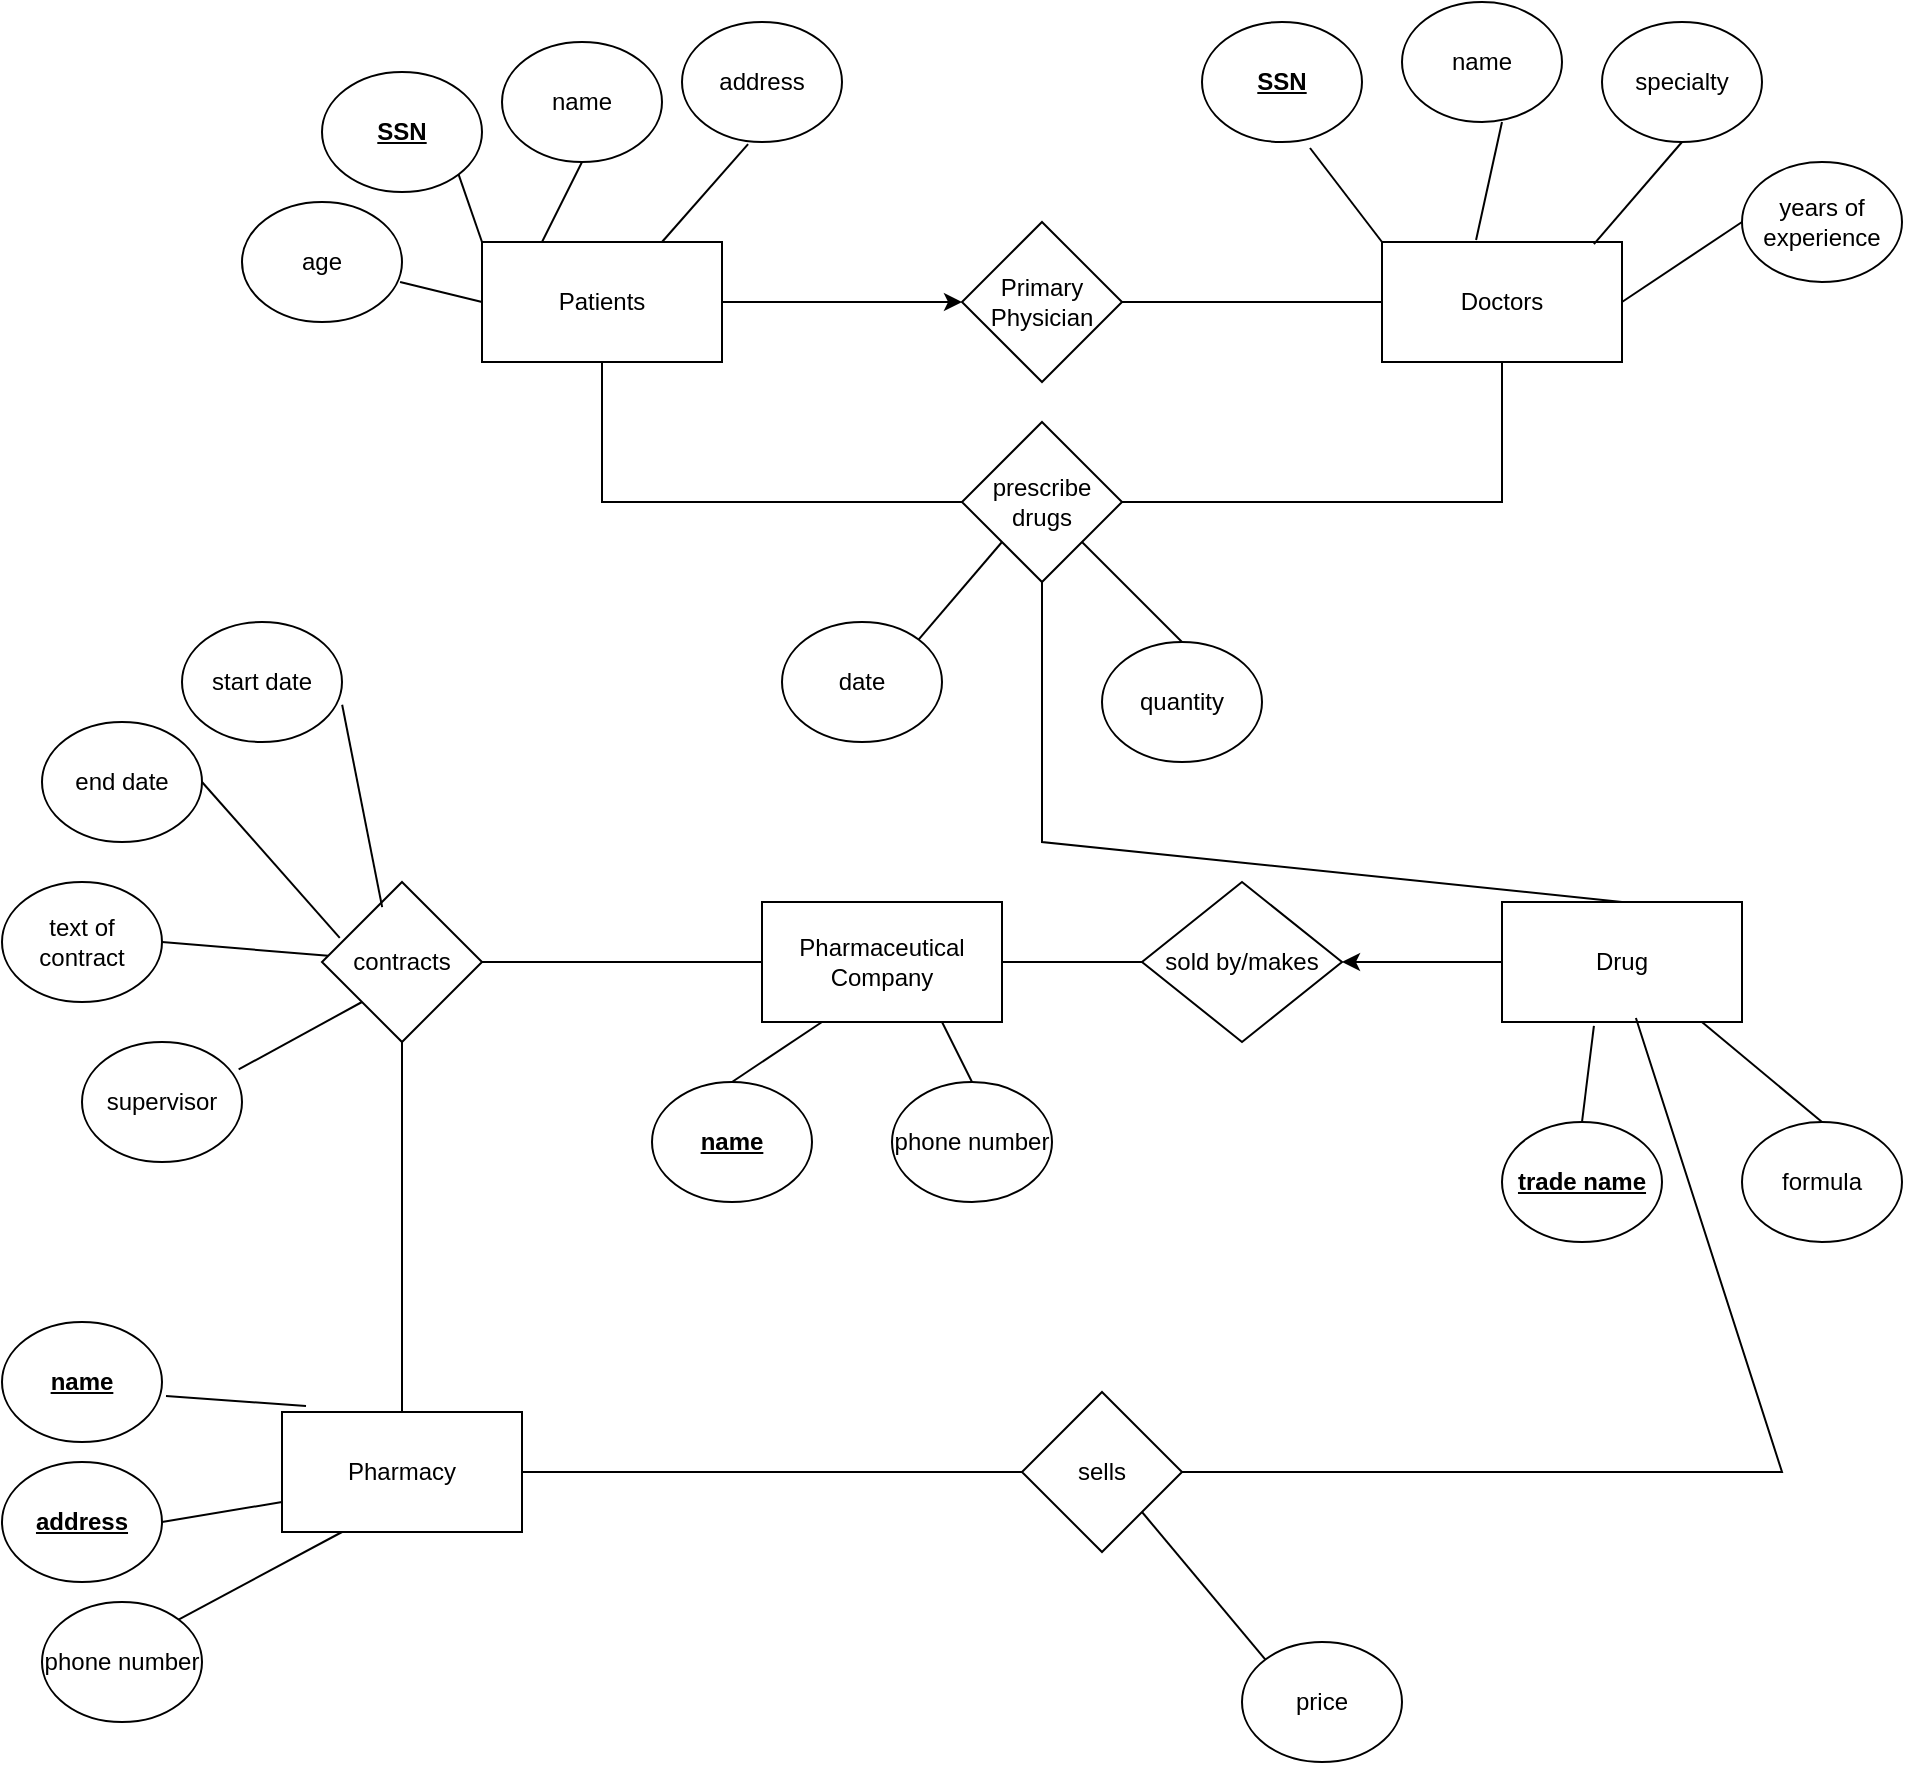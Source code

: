 <mxfile version="23.1.0" type="github">
  <diagram name="Page-1" id="yaNoryDKJQzrwY3Clb_Y">
    <mxGraphModel dx="2537" dy="878" grid="1" gridSize="10" guides="1" tooltips="1" connect="1" arrows="1" fold="1" page="1" pageScale="1" pageWidth="850" pageHeight="1100" math="0" shadow="0">
      <root>
        <mxCell id="0" />
        <mxCell id="1" parent="0" />
        <mxCell id="gRAF1kNLKZZ4CSxUnasa-1" value="Patients" style="rounded=0;whiteSpace=wrap;html=1;" vertex="1" parent="1">
          <mxGeometry x="140" y="140" width="120" height="60" as="geometry" />
        </mxCell>
        <mxCell id="gRAF1kNLKZZ4CSxUnasa-2" value="&lt;b&gt;&lt;u&gt;SSN&lt;/u&gt;&lt;/b&gt;" style="ellipse;whiteSpace=wrap;html=1;" vertex="1" parent="1">
          <mxGeometry x="60" y="55" width="80" height="60" as="geometry" />
        </mxCell>
        <mxCell id="gRAF1kNLKZZ4CSxUnasa-3" value="name" style="ellipse;whiteSpace=wrap;html=1;" vertex="1" parent="1">
          <mxGeometry x="150" y="40" width="80" height="60" as="geometry" />
        </mxCell>
        <mxCell id="gRAF1kNLKZZ4CSxUnasa-4" value="address" style="ellipse;whiteSpace=wrap;html=1;" vertex="1" parent="1">
          <mxGeometry x="240" y="30" width="80" height="60" as="geometry" />
        </mxCell>
        <mxCell id="gRAF1kNLKZZ4CSxUnasa-5" value="age" style="ellipse;whiteSpace=wrap;html=1;" vertex="1" parent="1">
          <mxGeometry x="20" y="120" width="80" height="60" as="geometry" />
        </mxCell>
        <mxCell id="gRAF1kNLKZZ4CSxUnasa-6" value="" style="endArrow=none;html=1;rounded=0;entryX=0.988;entryY=0.667;entryDx=0;entryDy=0;entryPerimeter=0;exitX=0;exitY=0.5;exitDx=0;exitDy=0;" edge="1" parent="1" source="gRAF1kNLKZZ4CSxUnasa-1" target="gRAF1kNLKZZ4CSxUnasa-5">
          <mxGeometry width="50" height="50" relative="1" as="geometry">
            <mxPoint x="40" y="240" as="sourcePoint" />
            <mxPoint x="90" y="190" as="targetPoint" />
          </mxGeometry>
        </mxCell>
        <mxCell id="gRAF1kNLKZZ4CSxUnasa-7" value="" style="endArrow=none;html=1;rounded=0;entryX=1;entryY=1;entryDx=0;entryDy=0;exitX=0;exitY=0;exitDx=0;exitDy=0;" edge="1" parent="1" source="gRAF1kNLKZZ4CSxUnasa-1" target="gRAF1kNLKZZ4CSxUnasa-2">
          <mxGeometry width="50" height="50" relative="1" as="geometry">
            <mxPoint x="130" y="160" as="sourcePoint" />
            <mxPoint x="180" y="110" as="targetPoint" />
          </mxGeometry>
        </mxCell>
        <mxCell id="gRAF1kNLKZZ4CSxUnasa-8" value="" style="endArrow=none;html=1;rounded=0;entryX=0.5;entryY=1;entryDx=0;entryDy=0;exitX=0.25;exitY=0;exitDx=0;exitDy=0;" edge="1" parent="1" source="gRAF1kNLKZZ4CSxUnasa-1" target="gRAF1kNLKZZ4CSxUnasa-3">
          <mxGeometry width="50" height="50" relative="1" as="geometry">
            <mxPoint x="140" y="150" as="sourcePoint" />
            <mxPoint x="190" y="100" as="targetPoint" />
          </mxGeometry>
        </mxCell>
        <mxCell id="gRAF1kNLKZZ4CSxUnasa-9" value="" style="endArrow=none;html=1;rounded=0;exitX=0.75;exitY=0;exitDx=0;exitDy=0;entryX=0.413;entryY=1.017;entryDx=0;entryDy=0;entryPerimeter=0;" edge="1" parent="1" source="gRAF1kNLKZZ4CSxUnasa-1" target="gRAF1kNLKZZ4CSxUnasa-4">
          <mxGeometry width="50" height="50" relative="1" as="geometry">
            <mxPoint x="230" y="140" as="sourcePoint" />
            <mxPoint x="280" y="90" as="targetPoint" />
          </mxGeometry>
        </mxCell>
        <mxCell id="gRAF1kNLKZZ4CSxUnasa-10" value="Doctors" style="rounded=0;whiteSpace=wrap;html=1;" vertex="1" parent="1">
          <mxGeometry x="590" y="140" width="120" height="60" as="geometry" />
        </mxCell>
        <mxCell id="gRAF1kNLKZZ4CSxUnasa-11" value="&lt;b&gt;&lt;u&gt;SSN&lt;/u&gt;&lt;/b&gt;" style="ellipse;whiteSpace=wrap;html=1;" vertex="1" parent="1">
          <mxGeometry x="500" y="30" width="80" height="60" as="geometry" />
        </mxCell>
        <mxCell id="gRAF1kNLKZZ4CSxUnasa-12" value="name" style="ellipse;whiteSpace=wrap;html=1;" vertex="1" parent="1">
          <mxGeometry x="600" y="20" width="80" height="60" as="geometry" />
        </mxCell>
        <mxCell id="gRAF1kNLKZZ4CSxUnasa-13" value="specialty" style="ellipse;whiteSpace=wrap;html=1;" vertex="1" parent="1">
          <mxGeometry x="700" y="30" width="80" height="60" as="geometry" />
        </mxCell>
        <mxCell id="gRAF1kNLKZZ4CSxUnasa-14" value="years of experience" style="ellipse;whiteSpace=wrap;html=1;" vertex="1" parent="1">
          <mxGeometry x="770" y="100" width="80" height="60" as="geometry" />
        </mxCell>
        <mxCell id="gRAF1kNLKZZ4CSxUnasa-15" value="" style="endArrow=none;html=1;rounded=0;entryX=0.675;entryY=1.05;entryDx=0;entryDy=0;entryPerimeter=0;exitX=0;exitY=0;exitDx=0;exitDy=0;" edge="1" parent="1" source="gRAF1kNLKZZ4CSxUnasa-10" target="gRAF1kNLKZZ4CSxUnasa-11">
          <mxGeometry width="50" height="50" relative="1" as="geometry">
            <mxPoint x="470" y="160" as="sourcePoint" />
            <mxPoint x="520" y="110" as="targetPoint" />
          </mxGeometry>
        </mxCell>
        <mxCell id="gRAF1kNLKZZ4CSxUnasa-16" value="" style="endArrow=none;html=1;rounded=0;entryX=0.625;entryY=1;entryDx=0;entryDy=0;entryPerimeter=0;exitX=0.392;exitY=-0.017;exitDx=0;exitDy=0;exitPerimeter=0;" edge="1" parent="1" source="gRAF1kNLKZZ4CSxUnasa-10" target="gRAF1kNLKZZ4CSxUnasa-12">
          <mxGeometry width="50" height="50" relative="1" as="geometry">
            <mxPoint x="620" y="140" as="sourcePoint" />
            <mxPoint x="670" y="90" as="targetPoint" />
          </mxGeometry>
        </mxCell>
        <mxCell id="gRAF1kNLKZZ4CSxUnasa-17" value="" style="endArrow=none;html=1;rounded=0;entryX=0.5;entryY=1;entryDx=0;entryDy=0;exitX=0.883;exitY=0.017;exitDx=0;exitDy=0;exitPerimeter=0;" edge="1" parent="1" source="gRAF1kNLKZZ4CSxUnasa-10" target="gRAF1kNLKZZ4CSxUnasa-13">
          <mxGeometry width="50" height="50" relative="1" as="geometry">
            <mxPoint x="730" y="140" as="sourcePoint" />
            <mxPoint x="780" y="90" as="targetPoint" />
          </mxGeometry>
        </mxCell>
        <mxCell id="gRAF1kNLKZZ4CSxUnasa-18" value="" style="endArrow=none;html=1;rounded=0;entryX=0;entryY=0.5;entryDx=0;entryDy=0;exitX=1;exitY=0.5;exitDx=0;exitDy=0;" edge="1" parent="1" source="gRAF1kNLKZZ4CSxUnasa-10" target="gRAF1kNLKZZ4CSxUnasa-14">
          <mxGeometry width="50" height="50" relative="1" as="geometry">
            <mxPoint x="680" y="270" as="sourcePoint" />
            <mxPoint x="730" y="220" as="targetPoint" />
          </mxGeometry>
        </mxCell>
        <mxCell id="gRAF1kNLKZZ4CSxUnasa-19" value="Pharmaceutical Company" style="rounded=0;whiteSpace=wrap;html=1;" vertex="1" parent="1">
          <mxGeometry x="280" y="470" width="120" height="60" as="geometry" />
        </mxCell>
        <mxCell id="gRAF1kNLKZZ4CSxUnasa-21" value="phone number" style="ellipse;whiteSpace=wrap;html=1;" vertex="1" parent="1">
          <mxGeometry x="345" y="560" width="80" height="60" as="geometry" />
        </mxCell>
        <mxCell id="gRAF1kNLKZZ4CSxUnasa-22" value="&lt;b&gt;&lt;u&gt;name&lt;/u&gt;&lt;/b&gt;" style="ellipse;whiteSpace=wrap;html=1;" vertex="1" parent="1">
          <mxGeometry x="225" y="560" width="80" height="60" as="geometry" />
        </mxCell>
        <mxCell id="gRAF1kNLKZZ4CSxUnasa-23" value="" style="endArrow=none;html=1;rounded=0;entryX=0.25;entryY=1;entryDx=0;entryDy=0;exitX=0.5;exitY=0;exitDx=0;exitDy=0;" edge="1" parent="1" source="gRAF1kNLKZZ4CSxUnasa-22" target="gRAF1kNLKZZ4CSxUnasa-19">
          <mxGeometry width="50" height="50" relative="1" as="geometry">
            <mxPoint x="145" y="630" as="sourcePoint" />
            <mxPoint x="195" y="580" as="targetPoint" />
          </mxGeometry>
        </mxCell>
        <mxCell id="gRAF1kNLKZZ4CSxUnasa-25" value="" style="endArrow=none;html=1;rounded=0;entryX=0.75;entryY=1;entryDx=0;entryDy=0;exitX=0.5;exitY=0;exitDx=0;exitDy=0;" edge="1" parent="1" source="gRAF1kNLKZZ4CSxUnasa-21" target="gRAF1kNLKZZ4CSxUnasa-19">
          <mxGeometry width="50" height="50" relative="1" as="geometry">
            <mxPoint x="435" y="670" as="sourcePoint" />
            <mxPoint x="485" y="620" as="targetPoint" />
          </mxGeometry>
        </mxCell>
        <mxCell id="gRAF1kNLKZZ4CSxUnasa-26" value="Drug" style="rounded=0;whiteSpace=wrap;html=1;" vertex="1" parent="1">
          <mxGeometry x="650" y="470" width="120" height="60" as="geometry" />
        </mxCell>
        <mxCell id="gRAF1kNLKZZ4CSxUnasa-28" value="&lt;b&gt;&lt;u&gt;trade name&lt;/u&gt;&lt;/b&gt;" style="ellipse;whiteSpace=wrap;html=1;" vertex="1" parent="1">
          <mxGeometry x="650" y="580" width="80" height="60" as="geometry" />
        </mxCell>
        <mxCell id="gRAF1kNLKZZ4CSxUnasa-30" value="formula" style="ellipse;whiteSpace=wrap;html=1;" vertex="1" parent="1">
          <mxGeometry x="770" y="580" width="80" height="60" as="geometry" />
        </mxCell>
        <mxCell id="gRAF1kNLKZZ4CSxUnasa-31" value="" style="endArrow=none;html=1;rounded=0;entryX=0.383;entryY=1.033;entryDx=0;entryDy=0;entryPerimeter=0;exitX=0.5;exitY=0;exitDx=0;exitDy=0;" edge="1" parent="1" source="gRAF1kNLKZZ4CSxUnasa-28" target="gRAF1kNLKZZ4CSxUnasa-26">
          <mxGeometry width="50" height="50" relative="1" as="geometry">
            <mxPoint x="630" y="600" as="sourcePoint" />
            <mxPoint x="680" y="550" as="targetPoint" />
          </mxGeometry>
        </mxCell>
        <mxCell id="gRAF1kNLKZZ4CSxUnasa-32" value="" style="endArrow=none;html=1;rounded=0;entryX=0.833;entryY=1;entryDx=0;entryDy=0;entryPerimeter=0;exitX=0.5;exitY=0;exitDx=0;exitDy=0;" edge="1" parent="1" source="gRAF1kNLKZZ4CSxUnasa-30" target="gRAF1kNLKZZ4CSxUnasa-26">
          <mxGeometry width="50" height="50" relative="1" as="geometry">
            <mxPoint x="800" y="580" as="sourcePoint" />
            <mxPoint x="780" y="560" as="targetPoint" />
          </mxGeometry>
        </mxCell>
        <mxCell id="gRAF1kNLKZZ4CSxUnasa-33" value="sold by/makes" style="rhombus;whiteSpace=wrap;html=1;" vertex="1" parent="1">
          <mxGeometry x="470" y="460" width="100" height="80" as="geometry" />
        </mxCell>
        <mxCell id="gRAF1kNLKZZ4CSxUnasa-34" value="" style="endArrow=none;html=1;rounded=0;exitX=1;exitY=0.5;exitDx=0;exitDy=0;entryX=0;entryY=0.5;entryDx=0;entryDy=0;" edge="1" parent="1" source="gRAF1kNLKZZ4CSxUnasa-19" target="gRAF1kNLKZZ4CSxUnasa-33">
          <mxGeometry width="50" height="50" relative="1" as="geometry">
            <mxPoint x="430" y="515" as="sourcePoint" />
            <mxPoint x="480" y="465" as="targetPoint" />
          </mxGeometry>
        </mxCell>
        <mxCell id="gRAF1kNLKZZ4CSxUnasa-36" value="Pharmacy" style="rounded=0;whiteSpace=wrap;html=1;" vertex="1" parent="1">
          <mxGeometry x="40" y="725" width="120" height="60" as="geometry" />
        </mxCell>
        <mxCell id="gRAF1kNLKZZ4CSxUnasa-37" value="&lt;b&gt;&lt;u&gt;name&lt;/u&gt;&lt;/b&gt;" style="ellipse;whiteSpace=wrap;html=1;" vertex="1" parent="1">
          <mxGeometry x="-100" y="680" width="80" height="60" as="geometry" />
        </mxCell>
        <mxCell id="gRAF1kNLKZZ4CSxUnasa-38" value="phone number" style="ellipse;whiteSpace=wrap;html=1;" vertex="1" parent="1">
          <mxGeometry x="-80" y="820" width="80" height="60" as="geometry" />
        </mxCell>
        <mxCell id="gRAF1kNLKZZ4CSxUnasa-39" value="&lt;b&gt;&lt;u&gt;address&lt;/u&gt;&lt;/b&gt;" style="ellipse;whiteSpace=wrap;html=1;" vertex="1" parent="1">
          <mxGeometry x="-100" y="750" width="80" height="60" as="geometry" />
        </mxCell>
        <mxCell id="gRAF1kNLKZZ4CSxUnasa-40" value="" style="endArrow=none;html=1;rounded=0;entryX=1.025;entryY=0.617;entryDx=0;entryDy=0;entryPerimeter=0;exitX=0.1;exitY=-0.05;exitDx=0;exitDy=0;exitPerimeter=0;" edge="1" parent="1" source="gRAF1kNLKZZ4CSxUnasa-36" target="gRAF1kNLKZZ4CSxUnasa-37">
          <mxGeometry width="50" height="50" relative="1" as="geometry">
            <mxPoint x="40" y="740" as="sourcePoint" />
            <mxPoint x="90" y="690" as="targetPoint" />
          </mxGeometry>
        </mxCell>
        <mxCell id="gRAF1kNLKZZ4CSxUnasa-41" value="" style="endArrow=none;html=1;rounded=0;entryX=0;entryY=0.75;entryDx=0;entryDy=0;exitX=1;exitY=0.5;exitDx=0;exitDy=0;" edge="1" parent="1" source="gRAF1kNLKZZ4CSxUnasa-39" target="gRAF1kNLKZZ4CSxUnasa-36">
          <mxGeometry width="50" height="50" relative="1" as="geometry">
            <mxPoint x="-20" y="810" as="sourcePoint" />
            <mxPoint x="30" y="760" as="targetPoint" />
          </mxGeometry>
        </mxCell>
        <mxCell id="gRAF1kNLKZZ4CSxUnasa-42" value="" style="endArrow=none;html=1;rounded=0;entryX=0.25;entryY=1;entryDx=0;entryDy=0;exitX=1;exitY=0;exitDx=0;exitDy=0;" edge="1" parent="1" source="gRAF1kNLKZZ4CSxUnasa-38" target="gRAF1kNLKZZ4CSxUnasa-36">
          <mxGeometry width="50" height="50" relative="1" as="geometry">
            <mxPoint y="850" as="sourcePoint" />
            <mxPoint x="50" y="800" as="targetPoint" />
          </mxGeometry>
        </mxCell>
        <mxCell id="gRAF1kNLKZZ4CSxUnasa-43" value="Primary Physician" style="rhombus;whiteSpace=wrap;html=1;" vertex="1" parent="1">
          <mxGeometry x="380" y="130" width="80" height="80" as="geometry" />
        </mxCell>
        <mxCell id="gRAF1kNLKZZ4CSxUnasa-44" value="" style="endArrow=classic;html=1;rounded=0;entryX=1;entryY=0.5;entryDx=0;entryDy=0;exitX=0;exitY=0.5;exitDx=0;exitDy=0;" edge="1" parent="1" source="gRAF1kNLKZZ4CSxUnasa-26" target="gRAF1kNLKZZ4CSxUnasa-33">
          <mxGeometry width="50" height="50" relative="1" as="geometry">
            <mxPoint x="580" y="565" as="sourcePoint" />
            <mxPoint x="630" y="515" as="targetPoint" />
          </mxGeometry>
        </mxCell>
        <mxCell id="gRAF1kNLKZZ4CSxUnasa-45" value="" style="endArrow=none;html=1;rounded=0;entryX=0;entryY=0.5;entryDx=0;entryDy=0;exitX=1;exitY=0.5;exitDx=0;exitDy=0;" edge="1" parent="1" source="gRAF1kNLKZZ4CSxUnasa-43" target="gRAF1kNLKZZ4CSxUnasa-10">
          <mxGeometry width="50" height="50" relative="1" as="geometry">
            <mxPoint x="500" y="210" as="sourcePoint" />
            <mxPoint x="550" y="160" as="targetPoint" />
          </mxGeometry>
        </mxCell>
        <mxCell id="gRAF1kNLKZZ4CSxUnasa-46" value="" style="endArrow=classic;html=1;rounded=0;exitX=1;exitY=0.5;exitDx=0;exitDy=0;entryX=0;entryY=0.5;entryDx=0;entryDy=0;" edge="1" parent="1" source="gRAF1kNLKZZ4CSxUnasa-1" target="gRAF1kNLKZZ4CSxUnasa-43">
          <mxGeometry width="50" height="50" relative="1" as="geometry">
            <mxPoint x="280" y="200" as="sourcePoint" />
            <mxPoint x="330" y="150" as="targetPoint" />
          </mxGeometry>
        </mxCell>
        <mxCell id="gRAF1kNLKZZ4CSxUnasa-47" value="sells" style="rhombus;whiteSpace=wrap;html=1;" vertex="1" parent="1">
          <mxGeometry x="410" y="715" width="80" height="80" as="geometry" />
        </mxCell>
        <mxCell id="gRAF1kNLKZZ4CSxUnasa-49" value="price" style="ellipse;whiteSpace=wrap;html=1;" vertex="1" parent="1">
          <mxGeometry x="520" y="840" width="80" height="60" as="geometry" />
        </mxCell>
        <mxCell id="gRAF1kNLKZZ4CSxUnasa-50" value="" style="endArrow=none;html=1;rounded=0;entryX=1;entryY=1;entryDx=0;entryDy=0;exitX=0;exitY=0;exitDx=0;exitDy=0;" edge="1" parent="1" source="gRAF1kNLKZZ4CSxUnasa-49" target="gRAF1kNLKZZ4CSxUnasa-47">
          <mxGeometry width="50" height="50" relative="1" as="geometry">
            <mxPoint x="525.04" y="845" as="sourcePoint" />
            <mxPoint x="490" y="795" as="targetPoint" />
          </mxGeometry>
        </mxCell>
        <mxCell id="gRAF1kNLKZZ4CSxUnasa-51" value="" style="endArrow=none;html=1;rounded=0;entryX=0;entryY=0.5;entryDx=0;entryDy=0;" edge="1" parent="1" source="gRAF1kNLKZZ4CSxUnasa-36" target="gRAF1kNLKZZ4CSxUnasa-47">
          <mxGeometry width="50" height="50" relative="1" as="geometry">
            <mxPoint x="305" y="795" as="sourcePoint" />
            <mxPoint x="375.711" y="745" as="targetPoint" />
          </mxGeometry>
        </mxCell>
        <mxCell id="gRAF1kNLKZZ4CSxUnasa-52" value="" style="endArrow=none;html=1;rounded=0;exitX=1;exitY=0.5;exitDx=0;exitDy=0;entryX=0.558;entryY=0.967;entryDx=0;entryDy=0;entryPerimeter=0;" edge="1" parent="1" source="gRAF1kNLKZZ4CSxUnasa-47" target="gRAF1kNLKZZ4CSxUnasa-26">
          <mxGeometry width="50" height="50" relative="1" as="geometry">
            <mxPoint x="530" y="755" as="sourcePoint" />
            <mxPoint x="580" y="705" as="targetPoint" />
            <Array as="points">
              <mxPoint x="790" y="755" />
            </Array>
          </mxGeometry>
        </mxCell>
        <mxCell id="gRAF1kNLKZZ4CSxUnasa-53" value="prescribe&lt;br&gt;drugs" style="rhombus;whiteSpace=wrap;html=1;" vertex="1" parent="1">
          <mxGeometry x="380" y="230" width="80" height="80" as="geometry" />
        </mxCell>
        <mxCell id="gRAF1kNLKZZ4CSxUnasa-54" value="" style="endArrow=none;html=1;rounded=0;exitX=0.5;exitY=1;exitDx=0;exitDy=0;entryX=0;entryY=0.5;entryDx=0;entryDy=0;" edge="1" parent="1" source="gRAF1kNLKZZ4CSxUnasa-1" target="gRAF1kNLKZZ4CSxUnasa-53">
          <mxGeometry width="50" height="50" relative="1" as="geometry">
            <mxPoint x="180" y="300" as="sourcePoint" />
            <mxPoint x="230" y="250" as="targetPoint" />
            <Array as="points">
              <mxPoint x="200" y="270" />
            </Array>
          </mxGeometry>
        </mxCell>
        <mxCell id="gRAF1kNLKZZ4CSxUnasa-55" value="" style="endArrow=none;html=1;rounded=0;exitX=1;exitY=0.5;exitDx=0;exitDy=0;entryX=0.5;entryY=1;entryDx=0;entryDy=0;" edge="1" parent="1" source="gRAF1kNLKZZ4CSxUnasa-53" target="gRAF1kNLKZZ4CSxUnasa-10">
          <mxGeometry width="50" height="50" relative="1" as="geometry">
            <mxPoint x="500" y="270" as="sourcePoint" />
            <mxPoint x="550" y="220" as="targetPoint" />
            <Array as="points">
              <mxPoint x="650" y="270" />
            </Array>
          </mxGeometry>
        </mxCell>
        <mxCell id="gRAF1kNLKZZ4CSxUnasa-56" value="date" style="ellipse;whiteSpace=wrap;html=1;" vertex="1" parent="1">
          <mxGeometry x="290" y="330" width="80" height="60" as="geometry" />
        </mxCell>
        <mxCell id="gRAF1kNLKZZ4CSxUnasa-57" value="" style="endArrow=none;html=1;rounded=0;entryX=0;entryY=1;entryDx=0;entryDy=0;exitX=1;exitY=0;exitDx=0;exitDy=0;" edge="1" parent="1" source="gRAF1kNLKZZ4CSxUnasa-56" target="gRAF1kNLKZZ4CSxUnasa-53">
          <mxGeometry width="50" height="50" relative="1" as="geometry">
            <mxPoint x="340" y="340" as="sourcePoint" />
            <mxPoint x="390" y="290" as="targetPoint" />
          </mxGeometry>
        </mxCell>
        <mxCell id="gRAF1kNLKZZ4CSxUnasa-59" value="quantity" style="ellipse;whiteSpace=wrap;html=1;" vertex="1" parent="1">
          <mxGeometry x="450" y="340" width="80" height="60" as="geometry" />
        </mxCell>
        <mxCell id="gRAF1kNLKZZ4CSxUnasa-60" value="" style="endArrow=none;html=1;rounded=0;entryX=1;entryY=1;entryDx=0;entryDy=0;exitX=0.5;exitY=0;exitDx=0;exitDy=0;" edge="1" parent="1" source="gRAF1kNLKZZ4CSxUnasa-59" target="gRAF1kNLKZZ4CSxUnasa-53">
          <mxGeometry width="50" height="50" relative="1" as="geometry">
            <mxPoint x="390" y="370" as="sourcePoint" />
            <mxPoint x="440" y="320" as="targetPoint" />
          </mxGeometry>
        </mxCell>
        <mxCell id="gRAF1kNLKZZ4CSxUnasa-61" value="" style="endArrow=none;html=1;rounded=0;entryX=0.5;entryY=1;entryDx=0;entryDy=0;exitX=0.5;exitY=0;exitDx=0;exitDy=0;" edge="1" parent="1" source="gRAF1kNLKZZ4CSxUnasa-26" target="gRAF1kNLKZZ4CSxUnasa-53">
          <mxGeometry width="50" height="50" relative="1" as="geometry">
            <mxPoint x="380" y="410" as="sourcePoint" />
            <mxPoint x="430" y="360" as="targetPoint" />
            <Array as="points">
              <mxPoint x="420" y="440" />
            </Array>
          </mxGeometry>
        </mxCell>
        <mxCell id="gRAF1kNLKZZ4CSxUnasa-62" value="contracts" style="rhombus;whiteSpace=wrap;html=1;" vertex="1" parent="1">
          <mxGeometry x="60" y="460" width="80" height="80" as="geometry" />
        </mxCell>
        <mxCell id="gRAF1kNLKZZ4CSxUnasa-64" value="" style="endArrow=none;html=1;rounded=0;exitX=1;exitY=0.5;exitDx=0;exitDy=0;entryX=0;entryY=0.5;entryDx=0;entryDy=0;" edge="1" parent="1" source="gRAF1kNLKZZ4CSxUnasa-62" target="gRAF1kNLKZZ4CSxUnasa-19">
          <mxGeometry width="50" height="50" relative="1" as="geometry">
            <mxPoint x="180" y="530" as="sourcePoint" />
            <mxPoint x="230" y="480" as="targetPoint" />
          </mxGeometry>
        </mxCell>
        <mxCell id="gRAF1kNLKZZ4CSxUnasa-65" value="" style="endArrow=none;html=1;rounded=0;exitX=0.5;exitY=0;exitDx=0;exitDy=0;entryX=0.5;entryY=1;entryDx=0;entryDy=0;" edge="1" parent="1" source="gRAF1kNLKZZ4CSxUnasa-36" target="gRAF1kNLKZZ4CSxUnasa-62">
          <mxGeometry width="50" height="50" relative="1" as="geometry">
            <mxPoint x="70" y="690" as="sourcePoint" />
            <mxPoint x="120" y="640" as="targetPoint" />
          </mxGeometry>
        </mxCell>
        <mxCell id="gRAF1kNLKZZ4CSxUnasa-66" value="" style="endArrow=none;html=1;rounded=0;exitX=1;exitY=0.5;exitDx=0;exitDy=0;" edge="1" parent="1" source="gRAF1kNLKZZ4CSxUnasa-69" target="gRAF1kNLKZZ4CSxUnasa-62">
          <mxGeometry width="50" height="50" relative="1" as="geometry">
            <mxPoint y="580" as="sourcePoint" />
            <mxPoint x="50" y="530" as="targetPoint" />
          </mxGeometry>
        </mxCell>
        <mxCell id="gRAF1kNLKZZ4CSxUnasa-67" value="start date" style="ellipse;whiteSpace=wrap;html=1;" vertex="1" parent="1">
          <mxGeometry x="-10" y="330" width="80" height="60" as="geometry" />
        </mxCell>
        <mxCell id="gRAF1kNLKZZ4CSxUnasa-68" value="end date" style="ellipse;whiteSpace=wrap;html=1;" vertex="1" parent="1">
          <mxGeometry x="-80" y="380" width="80" height="60" as="geometry" />
        </mxCell>
        <mxCell id="gRAF1kNLKZZ4CSxUnasa-69" value="text of contract" style="ellipse;whiteSpace=wrap;html=1;" vertex="1" parent="1">
          <mxGeometry x="-100" y="460" width="80" height="60" as="geometry" />
        </mxCell>
        <mxCell id="gRAF1kNLKZZ4CSxUnasa-70" value="" style="endArrow=none;html=1;rounded=0;exitX=1;exitY=0.5;exitDx=0;exitDy=0;entryX=0.111;entryY=0.349;entryDx=0;entryDy=0;entryPerimeter=0;" edge="1" parent="1" source="gRAF1kNLKZZ4CSxUnasa-68" target="gRAF1kNLKZZ4CSxUnasa-62">
          <mxGeometry width="50" height="50" relative="1" as="geometry">
            <mxPoint x="40" y="470" as="sourcePoint" />
            <mxPoint x="90" y="420" as="targetPoint" />
          </mxGeometry>
        </mxCell>
        <mxCell id="gRAF1kNLKZZ4CSxUnasa-71" value="" style="endArrow=none;html=1;rounded=0;exitX=1.001;exitY=0.69;exitDx=0;exitDy=0;exitPerimeter=0;entryX=0.376;entryY=0.157;entryDx=0;entryDy=0;entryPerimeter=0;" edge="1" parent="1" source="gRAF1kNLKZZ4CSxUnasa-67" target="gRAF1kNLKZZ4CSxUnasa-62">
          <mxGeometry width="50" height="50" relative="1" as="geometry">
            <mxPoint x="120" y="410" as="sourcePoint" />
            <mxPoint x="170" y="360" as="targetPoint" />
          </mxGeometry>
        </mxCell>
        <mxCell id="gRAF1kNLKZZ4CSxUnasa-72" value="supervisor" style="ellipse;whiteSpace=wrap;html=1;" vertex="1" parent="1">
          <mxGeometry x="-60" y="540" width="80" height="60" as="geometry" />
        </mxCell>
        <mxCell id="gRAF1kNLKZZ4CSxUnasa-73" value="" style="endArrow=none;html=1;rounded=0;entryX=0;entryY=1;entryDx=0;entryDy=0;exitX=0.979;exitY=0.229;exitDx=0;exitDy=0;exitPerimeter=0;" edge="1" parent="1" source="gRAF1kNLKZZ4CSxUnasa-72" target="gRAF1kNLKZZ4CSxUnasa-62">
          <mxGeometry width="50" height="50" relative="1" as="geometry">
            <mxPoint x="30" y="590" as="sourcePoint" />
            <mxPoint x="80" y="540" as="targetPoint" />
          </mxGeometry>
        </mxCell>
      </root>
    </mxGraphModel>
  </diagram>
</mxfile>
